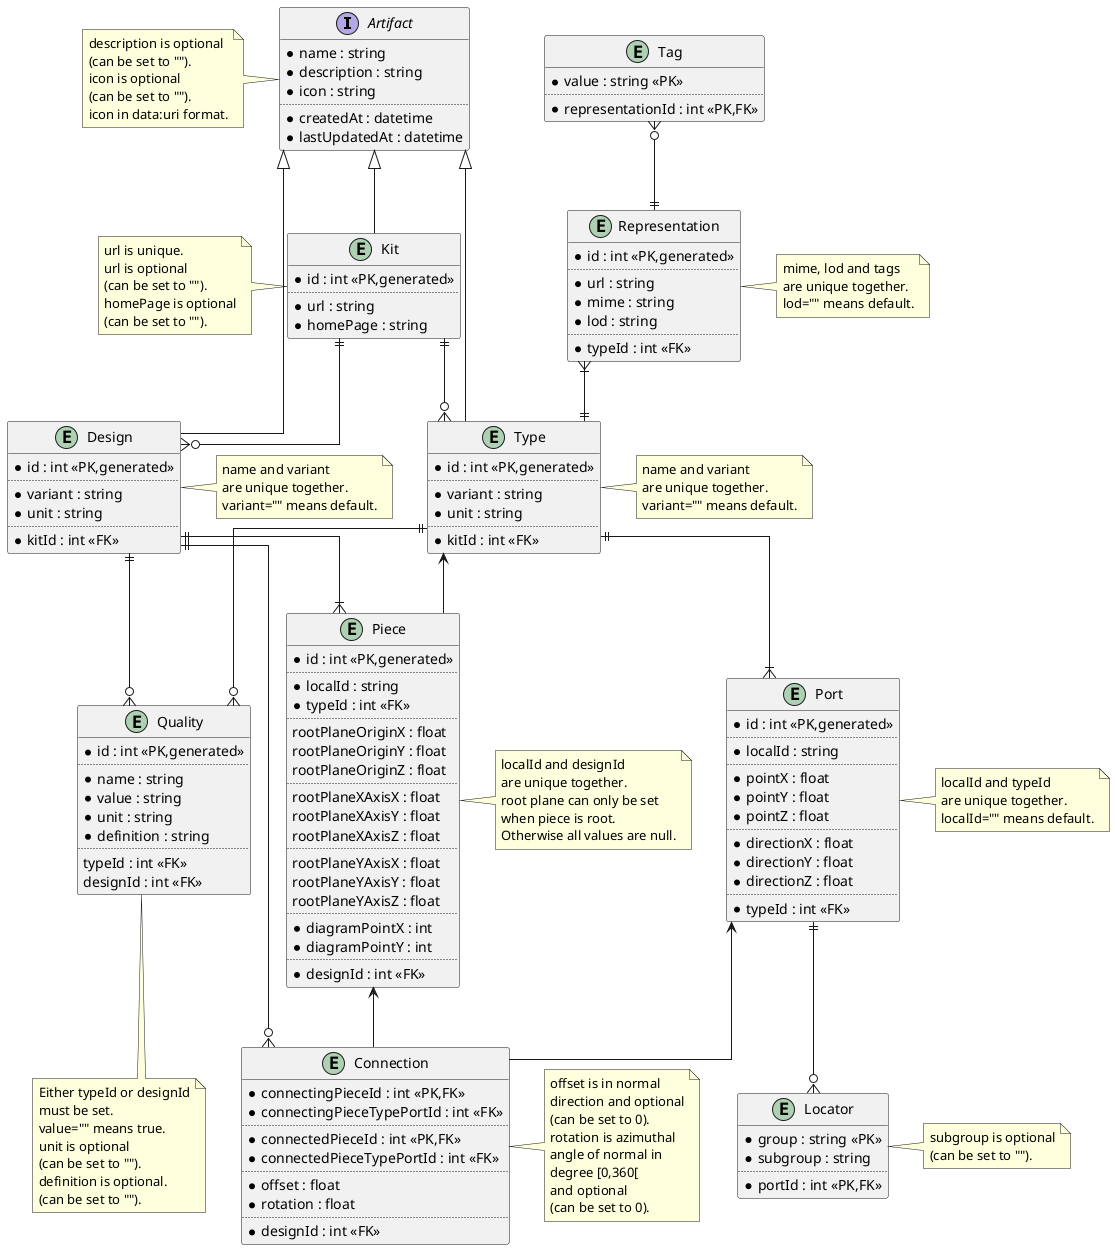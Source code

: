 @startuml "data architecture"
skinparam linetype ortho

interface Artifact {
    *name : string
    *description : string
    *icon : string
    ..
    *createdAt : datetime
    *lastUpdatedAt : datetime
}
note left of Artifact
    description is optional
    (can be set to "").
    icon is optional
    (can be set to "").
    icon in data:uri format.
end note

entity Kit {
    *id : int <<PK,generated>> 
    ..
    *url : string
    *homePage : string
}
note left of Kit
    url is unique.
    url is optional
    (can be set to "").
    homePage is optional
    (can be set to "").
end note

entity Type {
    *id : int <<PK,generated>>
    ..
    *variant : string
    *unit : string
    ..
    *kitId : int <<FK>>
}
note right of Type
    name and variant
    are unique together.
    variant="" means default.
end note

entity Representation {
    *id : int <<PK,generated>>
    ..
    *url : string
    *mime : string
    *lod : string
    ..
    *typeId : int <<FK>>
}
note right of Representation
    mime, lod and tags
    are unique together.
    lod="" means default.
end note

entity Tag {
    *value : string <<PK>>
    ..
    *representationId : int <<PK,FK>>
}

entity Port {
    *id : int <<PK,generated>>
    ..
    *localId : string
    ..
    *pointX : float
    *pointY : float
    *pointZ : float
    ..
    *directionX : float
    *directionY : float
    *directionZ : float
    ..
    *typeId : int <<FK>>
}
note right of Port
    localId and typeId
    are unique together.
    localId="" means default.
end note

entity Quality {
    *id : int <<PK,generated>>
    ..
    *name : string
    *value : string
    *unit : string
    *definition : string
    ..
    typeId : int <<FK>>
    designId : int <<FK>>
}
note bottom of Quality
    Either typeId or designId
    must be set.
    value="" means true.
    unit is optional
    (can be set to "").
    definition is optional.
    (can be set to "").
end note

entity Locator {
    *group : string <<PK>>
    *subgroup : string
    ..
    *portId : int <<PK,FK>>
}
note right of Locator
    subgroup is optional
    (can be set to "").
end note

entity Piece {
    *id : int <<PK,generated>>
    ..
    *localId : string
    *typeId : int <<FK>>
    ..
    rootPlaneOriginX : float
    rootPlaneOriginY : float
    rootPlaneOriginZ : float
    ..
    rootPlaneXAxisX : float
    rootPlaneXAxisY : float
    rootPlaneXAxisZ : float
    ..
    rootPlaneYAxisX : float
    rootPlaneYAxisY : float
    rootPlaneYAxisZ : float
    ..
    *diagramPointX : int
    *diagramPointY : int
    ..
    *designId : int <<FK>>
}
note right of Piece
    localId and designId
    are unique together.
    root plane can only be set
    when piece is root.
    Otherwise all values are null.
end note

entity Connection {
    *connectingPieceId : int <<PK,FK>>
    *connectingPieceTypePortId : int <<FK>>
    ..
    *connectedPieceId : int <<PK,FK>>
    *connectedPieceTypePortId : int <<FK>>
    ..
    *offset : float
    *rotation : float
    ..
    *designId : int <<FK>>
}
note right of Connection
    offset is in normal 
    direction and optional
    (can be set to 0).
    rotation is azimuthal
    angle of normal in
    degree [0,360[
    and optional
    (can be set to 0). 
end note

entity Design {
    *id : int <<PK,generated>>
    ..
    *variant : string
    *unit : string
    ..
    *kitId : int <<FK>>
}
note right of Design
    name and variant
    are unique together.
    variant="" means default.
end note

Kit ||--o{ Design
Kit ||--o{ Type 
Tag }o--|| Representation
Representation }|--|| Type
Type ||--|{ Port
Type ||--o{ Quality
Design ||--|{ Piece
Design ||--o{ Connection
Design ||--o{ Quality
Port ||--o{ Locator
Type <-- Piece
Piece <-- Connection
Port <-- Connection

Artifact <|-- Kit
Artifact <|-- Design
Artifact <|-- Type

@enduml